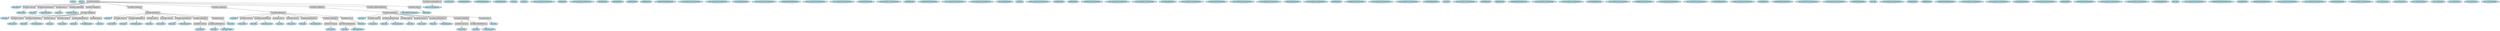 digraph G {
    rankdir=TB;
    node [style=filled, fillcolor=lightgrey];
    1 [label="aten::to", shape=ellipse, fillcolor=lightblue];
    3 [label="aten::to", shape=ellipse, fillcolor=lightblue];
    4 [label="aten::conv2d", shape=ellipse, fillcolor=lightblue];
    5 [label="aten::add_", shape=ellipse, fillcolor=lightblue];
    6 [label="aten::batch_norm", shape=ellipse, fillcolor=lightblue];
    7 [label="aten::relu_", shape=ellipse, fillcolor=lightblue];
    8 [label="aten::max_pool2d", shape=ellipse, fillcolor=lightblue];
    9 [label="aten::conv2d", shape=ellipse, fillcolor=lightblue];
    10 [label="aten::add_", shape=ellipse, fillcolor=lightblue];
    11 [label="aten::batch_norm", shape=ellipse, fillcolor=lightblue];
    12 [label="aten::relu_", shape=ellipse, fillcolor=lightblue];
    13 [label="aten::conv2d", shape=ellipse, fillcolor=lightblue];
    14 [label="aten::add_", shape=ellipse, fillcolor=lightblue];
    15 [label="aten::batch_norm", shape=ellipse, fillcolor=lightblue];
    16 [label="aten::add_", shape=ellipse, fillcolor=lightblue];
    17 [label="aten::relu_", shape=ellipse, fillcolor=lightblue];
    18 [label="aten::conv2d", shape=ellipse, fillcolor=lightblue];
    19 [label="aten::add_", shape=ellipse, fillcolor=lightblue];
    20 [label="aten::batch_norm", shape=ellipse, fillcolor=lightblue];
    21 [label="aten::relu_", shape=ellipse, fillcolor=lightblue];
    22 [label="aten::conv2d", shape=ellipse, fillcolor=lightblue];
    23 [label="aten::add_", shape=ellipse, fillcolor=lightblue];
    24 [label="aten::batch_norm", shape=ellipse, fillcolor=lightblue];
    25 [label="aten::conv2d", shape=ellipse, fillcolor=lightblue];
    26 [label="aten::add_", shape=ellipse, fillcolor=lightblue];
    27 [label="aten::batch_norm", shape=ellipse, fillcolor=lightblue];
    28 [label="aten::add_", shape=ellipse, fillcolor=lightblue];
    29 [label="aten::relu_", shape=ellipse, fillcolor=lightblue];
    30 [label="aten::conv2d", shape=ellipse, fillcolor=lightblue];
    31 [label="aten::add_", shape=ellipse, fillcolor=lightblue];
    32 [label="aten::batch_norm", shape=ellipse, fillcolor=lightblue];
    33 [label="aten::relu_", shape=ellipse, fillcolor=lightblue];
    34 [label="aten::conv2d", shape=ellipse, fillcolor=lightblue];
    35 [label="aten::add_", shape=ellipse, fillcolor=lightblue];
    36 [label="aten::batch_norm", shape=ellipse, fillcolor=lightblue];
    37 [label="aten::conv2d", shape=ellipse, fillcolor=lightblue];
    38 [label="aten::add_", shape=ellipse, fillcolor=lightblue];
    39 [label="aten::batch_norm", shape=ellipse, fillcolor=lightblue];
    40 [label="aten::add_", shape=ellipse, fillcolor=lightblue];
    41 [label="aten::relu_", shape=ellipse, fillcolor=lightblue];
    42 [label="aten::conv2d", shape=ellipse, fillcolor=lightblue];
    43 [label="aten::add_", shape=ellipse, fillcolor=lightblue];
    44 [label="aten::batch_norm", shape=ellipse, fillcolor=lightblue];
    45 [label="aten::relu_", shape=ellipse, fillcolor=lightblue];
    46 [label="aten::conv2d", shape=ellipse, fillcolor=lightblue];
    47 [label="aten::add_", shape=ellipse, fillcolor=lightblue];
    48 [label="aten::batch_norm", shape=ellipse, fillcolor=lightblue];
    49 [label="aten::conv2d", shape=ellipse, fillcolor=lightblue];
    50 [label="aten::add_", shape=ellipse, fillcolor=lightblue];
    51 [label="aten::batch_norm", shape=ellipse, fillcolor=lightblue];
    52 [label="aten::add_", shape=ellipse, fillcolor=lightblue];
    53 [label="aten::relu_", shape=ellipse, fillcolor=lightblue];
    54 [label="aten::adaptive_avg_pool2d", shape=ellipse, fillcolor=lightblue];
    55 [label="aten::flatten", shape=ellipse, fillcolor=lightblue];
    56 [label="aten::linear", shape=ellipse, fillcolor=lightblue];
    57 [label="aten::cross_entropy_loss", shape=ellipse, fillcolor=lightblue];
    58 [label="aten::ones_like", shape=ellipse, fillcolor=lightblue];
    59 [label="NllLossBackward0", shape=ellipse, fillcolor=lightblue];
    60 [label="LogSoftmaxBackward0", shape=ellipse, fillcolor=lightblue];
    61 [label="AddmmBackward0", shape=ellipse, fillcolor=lightblue];
    62 [label="aten::sum", shape=ellipse, fillcolor=lightblue];
    63 [label="aten::view", shape=ellipse, fillcolor=lightblue];
    64 [label="torch::autograd::AccumulateGrad", shape=ellipse, fillcolor=lightblue];
    65 [label="TBackward0", shape=ellipse, fillcolor=lightblue];
    66 [label="torch::autograd::AccumulateGrad", shape=ellipse, fillcolor=lightblue];
    67 [label="ViewBackward0", shape=ellipse, fillcolor=lightblue];
    68 [label="MeanBackward1", shape=ellipse, fillcolor=lightblue];
    69 [label="ReluBackward0", shape=ellipse, fillcolor=lightblue];
    70 [label="AddBackward0", shape=ellipse, fillcolor=lightblue];
    71 [label="CudnnBatchNormBackward0", shape=ellipse, fillcolor=lightblue];
    72 [label="torch::autograd::AccumulateGrad", shape=ellipse, fillcolor=lightblue];
    73 [label="torch::autograd::AccumulateGrad", shape=ellipse, fillcolor=lightblue];
    74 [label="ConvolutionBackward0", shape=ellipse, fillcolor=lightblue];
    75 [label="torch::autograd::AccumulateGrad", shape=ellipse, fillcolor=lightblue];
    76 [label="CudnnBatchNormBackward0", shape=ellipse, fillcolor=lightblue];
    77 [label="torch::autograd::AccumulateGrad", shape=ellipse, fillcolor=lightblue];
    78 [label="torch::autograd::AccumulateGrad", shape=ellipse, fillcolor=lightblue];
    79 [label="ConvolutionBackward0", shape=ellipse, fillcolor=lightblue];
    80 [label="torch::autograd::AccumulateGrad", shape=ellipse, fillcolor=lightblue];
    81 [label="ReluBackward0", shape=ellipse, fillcolor=lightblue];
    82 [label="CudnnBatchNormBackward0", shape=ellipse, fillcolor=lightblue];
    83 [label="torch::autograd::AccumulateGrad", shape=ellipse, fillcolor=lightblue];
    84 [label="torch::autograd::AccumulateGrad", shape=ellipse, fillcolor=lightblue];
    85 [label="ConvolutionBackward0", shape=ellipse, fillcolor=lightblue];
    86 [label="aten::add_", shape=ellipse, fillcolor=lightblue];
    87 [label="torch::autograd::AccumulateGrad", shape=ellipse, fillcolor=lightblue];
    88 [label="ReluBackward0", shape=ellipse, fillcolor=lightblue];
    89 [label="AddBackward0", shape=ellipse, fillcolor=lightblue];
    90 [label="CudnnBatchNormBackward0", shape=ellipse, fillcolor=lightblue];
    91 [label="torch::autograd::AccumulateGrad", shape=ellipse, fillcolor=lightblue];
    92 [label="torch::autograd::AccumulateGrad", shape=ellipse, fillcolor=lightblue];
    93 [label="ConvolutionBackward0", shape=ellipse, fillcolor=lightblue];
    94 [label="torch::autograd::AccumulateGrad", shape=ellipse, fillcolor=lightblue];
    95 [label="CudnnBatchNormBackward0", shape=ellipse, fillcolor=lightblue];
    96 [label="torch::autograd::AccumulateGrad", shape=ellipse, fillcolor=lightblue];
    97 [label="torch::autograd::AccumulateGrad", shape=ellipse, fillcolor=lightblue];
    98 [label="ConvolutionBackward0", shape=ellipse, fillcolor=lightblue];
    99 [label="torch::autograd::AccumulateGrad", shape=ellipse, fillcolor=lightblue];
    100 [label="ReluBackward0", shape=ellipse, fillcolor=lightblue];
    101 [label="CudnnBatchNormBackward0", shape=ellipse, fillcolor=lightblue];
    102 [label="torch::autograd::AccumulateGrad", shape=ellipse, fillcolor=lightblue];
    103 [label="torch::autograd::AccumulateGrad", shape=ellipse, fillcolor=lightblue];
    104 [label="ConvolutionBackward0", shape=ellipse, fillcolor=lightblue];
    105 [label="aten::add_", shape=ellipse, fillcolor=lightblue];
    106 [label="torch::autograd::AccumulateGrad", shape=ellipse, fillcolor=lightblue];
    107 [label="ReluBackward0", shape=ellipse, fillcolor=lightblue];
    108 [label="AddBackward0", shape=ellipse, fillcolor=lightblue];
    109 [label="CudnnBatchNormBackward0", shape=ellipse, fillcolor=lightblue];
    110 [label="torch::autograd::AccumulateGrad", shape=ellipse, fillcolor=lightblue];
    111 [label="torch::autograd::AccumulateGrad", shape=ellipse, fillcolor=lightblue];
    112 [label="ConvolutionBackward0", shape=ellipse, fillcolor=lightblue];
    113 [label="torch::autograd::AccumulateGrad", shape=ellipse, fillcolor=lightblue];
    114 [label="CudnnBatchNormBackward0", shape=ellipse, fillcolor=lightblue];
    115 [label="torch::autograd::AccumulateGrad", shape=ellipse, fillcolor=lightblue];
    116 [label="torch::autograd::AccumulateGrad", shape=ellipse, fillcolor=lightblue];
    117 [label="ConvolutionBackward0", shape=ellipse, fillcolor=lightblue];
    118 [label="torch::autograd::AccumulateGrad", shape=ellipse, fillcolor=lightblue];
    119 [label="ReluBackward0", shape=ellipse, fillcolor=lightblue];
    120 [label="CudnnBatchNormBackward0", shape=ellipse, fillcolor=lightblue];
    121 [label="torch::autograd::AccumulateGrad", shape=ellipse, fillcolor=lightblue];
    122 [label="torch::autograd::AccumulateGrad", shape=ellipse, fillcolor=lightblue];
    123 [label="ConvolutionBackward0", shape=ellipse, fillcolor=lightblue];
    124 [label="aten::add_", shape=ellipse, fillcolor=lightblue];
    125 [label="torch::autograd::AccumulateGrad", shape=ellipse, fillcolor=lightblue];
    126 [label="ReluBackward0", shape=ellipse, fillcolor=lightblue];
    127 [label="AddBackward0", shape=ellipse, fillcolor=lightblue];
    128 [label="CudnnBatchNormBackward0", shape=ellipse, fillcolor=lightblue];
    129 [label="torch::autograd::AccumulateGrad", shape=ellipse, fillcolor=lightblue];
    130 [label="torch::autograd::AccumulateGrad", shape=ellipse, fillcolor=lightblue];
    131 [label="ConvolutionBackward0", shape=ellipse, fillcolor=lightblue];
    132 [label="torch::autograd::AccumulateGrad", shape=ellipse, fillcolor=lightblue];
    133 [label="ReluBackward0", shape=ellipse, fillcolor=lightblue];
    134 [label="CudnnBatchNormBackward0", shape=ellipse, fillcolor=lightblue];
    135 [label="torch::autograd::AccumulateGrad", shape=ellipse, fillcolor=lightblue];
    136 [label="torch::autograd::AccumulateGrad", shape=ellipse, fillcolor=lightblue];
    137 [label="ConvolutionBackward0", shape=ellipse, fillcolor=lightblue];
    138 [label="aten::add_", shape=ellipse, fillcolor=lightblue];
    139 [label="torch::autograd::AccumulateGrad", shape=ellipse, fillcolor=lightblue];
    140 [label="MaxPool2DWithIndicesBackward0", shape=ellipse, fillcolor=lightblue];
    141 [label="ReluBackward0", shape=ellipse, fillcolor=lightblue];
    142 [label="CudnnBatchNormBackward0", shape=ellipse, fillcolor=lightblue];
    143 [label="torch::autograd::AccumulateGrad", shape=ellipse, fillcolor=lightblue];
    144 [label="torch::autograd::AccumulateGrad", shape=ellipse, fillcolor=lightblue];
    145 [label="ConvolutionBackward0", shape=ellipse, fillcolor=lightblue];
    146 [label="torch::autograd::AccumulateGrad", shape=ellipse, fillcolor=lightblue];
    152 [label="aten::_foreach_lerp_", shape=ellipse, fillcolor=lightblue];
    153 [label="aten::_foreach_mul_", shape=ellipse, fillcolor=lightblue];
    154 [label="aten::_foreach_addcmul_", shape=ellipse, fillcolor=lightblue];
    231 [label="aten::_foreach_sqrt", shape=ellipse, fillcolor=lightblue];
    232 [label="aten::_foreach_div_", shape=ellipse, fillcolor=lightblue];
    233 [label="aten::_foreach_add_", shape=ellipse, fillcolor=lightblue];
    234 [label="aten::_foreach_addcdiv_", shape=ellipse, fillcolor=lightblue];
    235 [label="nn.Module: ResNet_0", shape=box, fillcolor=lightgrey];
    236 [label="nn.Module: Conv2d_0", shape=box, fillcolor=lightgrey];
    237 [label="nn.Module: BatchNorm2d_0", shape=box, fillcolor=lightgrey];
    238 [label="nn.Module: ReLU_0", shape=box, fillcolor=lightgrey];
    239 [label="nn.Module: MaxPool2d_0", shape=box, fillcolor=lightgrey];
    240 [label="nn.Module: Sequential_0", shape=box, fillcolor=lightgrey];
    241 [label="nn.Module: BasicBlock_0", shape=box, fillcolor=lightgrey];
    242 [label="nn.Module: Conv2d_1", shape=box, fillcolor=lightgrey];
    243 [label="nn.Module: BatchNorm2d_1", shape=box, fillcolor=lightgrey];
    244 [label="nn.Module: ReLU_1", shape=box, fillcolor=lightgrey];
    245 [label="nn.Module: Conv2d_2", shape=box, fillcolor=lightgrey];
    246 [label="nn.Module: BatchNorm2d_2", shape=box, fillcolor=lightgrey];
    247 [label="nn.Module: ReLU_1", shape=box, fillcolor=lightgrey];
    248 [label="nn.Module: Sequential_1", shape=box, fillcolor=lightgrey];
    249 [label="nn.Module: BasicBlock_1", shape=box, fillcolor=lightgrey];
    250 [label="nn.Module: Conv2d_3", shape=box, fillcolor=lightgrey];
    251 [label="nn.Module: BatchNorm2d_3", shape=box, fillcolor=lightgrey];
    252 [label="nn.Module: ReLU_2", shape=box, fillcolor=lightgrey];
    253 [label="nn.Module: Conv2d_4", shape=box, fillcolor=lightgrey];
    254 [label="nn.Module: BatchNorm2d_4", shape=box, fillcolor=lightgrey];
    255 [label="nn.Module: Sequential_2", shape=box, fillcolor=lightgrey];
    256 [label="nn.Module: Conv2d_5", shape=box, fillcolor=lightgrey];
    257 [label="nn.Module: BatchNorm2d_5", shape=box, fillcolor=lightgrey];
    258 [label="nn.Module: ReLU_2", shape=box, fillcolor=lightgrey];
    259 [label="nn.Module: Sequential_3", shape=box, fillcolor=lightgrey];
    260 [label="nn.Module: BasicBlock_2", shape=box, fillcolor=lightgrey];
    261 [label="nn.Module: Conv2d_6", shape=box, fillcolor=lightgrey];
    262 [label="nn.Module: BatchNorm2d_6", shape=box, fillcolor=lightgrey];
    263 [label="nn.Module: ReLU_3", shape=box, fillcolor=lightgrey];
    264 [label="nn.Module: Conv2d_7", shape=box, fillcolor=lightgrey];
    265 [label="nn.Module: BatchNorm2d_7", shape=box, fillcolor=lightgrey];
    266 [label="nn.Module: Sequential_4", shape=box, fillcolor=lightgrey];
    267 [label="nn.Module: Conv2d_8", shape=box, fillcolor=lightgrey];
    268 [label="nn.Module: BatchNorm2d_8", shape=box, fillcolor=lightgrey];
    269 [label="nn.Module: ReLU_3", shape=box, fillcolor=lightgrey];
    270 [label="nn.Module: Sequential_5", shape=box, fillcolor=lightgrey];
    271 [label="nn.Module: BasicBlock_3", shape=box, fillcolor=lightgrey];
    272 [label="nn.Module: Conv2d_9", shape=box, fillcolor=lightgrey];
    273 [label="nn.Module: BatchNorm2d_9", shape=box, fillcolor=lightgrey];
    274 [label="nn.Module: ReLU_4", shape=box, fillcolor=lightgrey];
    275 [label="nn.Module: Conv2d_10", shape=box, fillcolor=lightgrey];
    276 [label="nn.Module: BatchNorm2d_10", shape=box, fillcolor=lightgrey];
    277 [label="nn.Module: Sequential_6", shape=box, fillcolor=lightgrey];
    278 [label="nn.Module: Conv2d_11", shape=box, fillcolor=lightgrey];
    279 [label="nn.Module: BatchNorm2d_11", shape=box, fillcolor=lightgrey];
    280 [label="nn.Module: ReLU_4", shape=box, fillcolor=lightgrey];
    281 [label="nn.Module: AdaptiveAvgPool2d_0", shape=box, fillcolor=lightgrey];
    282 [label="nn.Module: Linear_0", shape=box, fillcolor=lightgrey];
    283 [label="nn.Module: CrossEntropyLoss_0", shape=box, fillcolor=lightgrey];
    235 -> 236;
    235 -> 237;
    235 -> 238;
    235 -> 239;
    235 -> 240;
    235 -> 248;
    235 -> 259;
    235 -> 270;
    235 -> 281;
    235 -> 55;
    235 -> 282;
    236 -> 4;
    237 -> 5;
    237 -> 6;
    238 -> 7;
    239 -> 8;
    240 -> 241;
    241 -> 242;
    241 -> 243;
    241 -> 244;
    241 -> 245;
    241 -> 246;
    241 -> 16;
    241 -> 247;
    242 -> 9;
    243 -> 10;
    243 -> 11;
    244 -> 12;
    245 -> 13;
    246 -> 14;
    246 -> 15;
    247 -> 17;
    248 -> 249;
    249 -> 250;
    249 -> 251;
    249 -> 252;
    249 -> 253;
    249 -> 254;
    249 -> 255;
    249 -> 28;
    249 -> 258;
    250 -> 18;
    251 -> 19;
    251 -> 20;
    252 -> 21;
    253 -> 22;
    254 -> 23;
    254 -> 24;
    255 -> 256;
    255 -> 257;
    256 -> 25;
    257 -> 26;
    257 -> 27;
    258 -> 29;
    259 -> 260;
    260 -> 261;
    260 -> 262;
    260 -> 263;
    260 -> 264;
    260 -> 265;
    260 -> 266;
    260 -> 40;
    260 -> 269;
    261 -> 30;
    262 -> 31;
    262 -> 32;
    263 -> 33;
    264 -> 34;
    265 -> 35;
    265 -> 36;
    266 -> 267;
    266 -> 268;
    267 -> 37;
    268 -> 38;
    268 -> 39;
    269 -> 41;
    270 -> 271;
    271 -> 272;
    271 -> 273;
    271 -> 274;
    271 -> 275;
    271 -> 276;
    271 -> 277;
    271 -> 52;
    271 -> 280;
    272 -> 42;
    273 -> 43;
    273 -> 44;
    274 -> 45;
    275 -> 46;
    276 -> 47;
    276 -> 48;
    277 -> 278;
    277 -> 279;
    278 -> 49;
    279 -> 50;
    279 -> 51;
    280 -> 53;
    281 -> 54;
    282 -> 56;
    283 -> 57;
    {rank=same; 1; 3; 58; 59; 60; 61; 62; 63; 64; 65; 66; 67; 68; 69; 70; 71; 72; 73; 74; 75; 76; 77; 78; 79; 80; 81; 82; 83; 84; 85; 86; 87; 88; 89; 90; 91; 92; 93; 94; 95; 96; 97; 98; 99; 100; 101; 102; 103; 104; 105; 106; 107; 108; 109; 110; 111; 112; 113; 114; 115; 116; 117; 118; 119; 120; 121; 122; 123; 124; 125; 126; 127; 128; 129; 130; 131; 132; 133; 134; 135; 136; 137; 138; 139; 140; 141; 142; 143; 144; 145; 146; 152; 153; 154; 231; 232; 233; 234; 235; 283;}
}